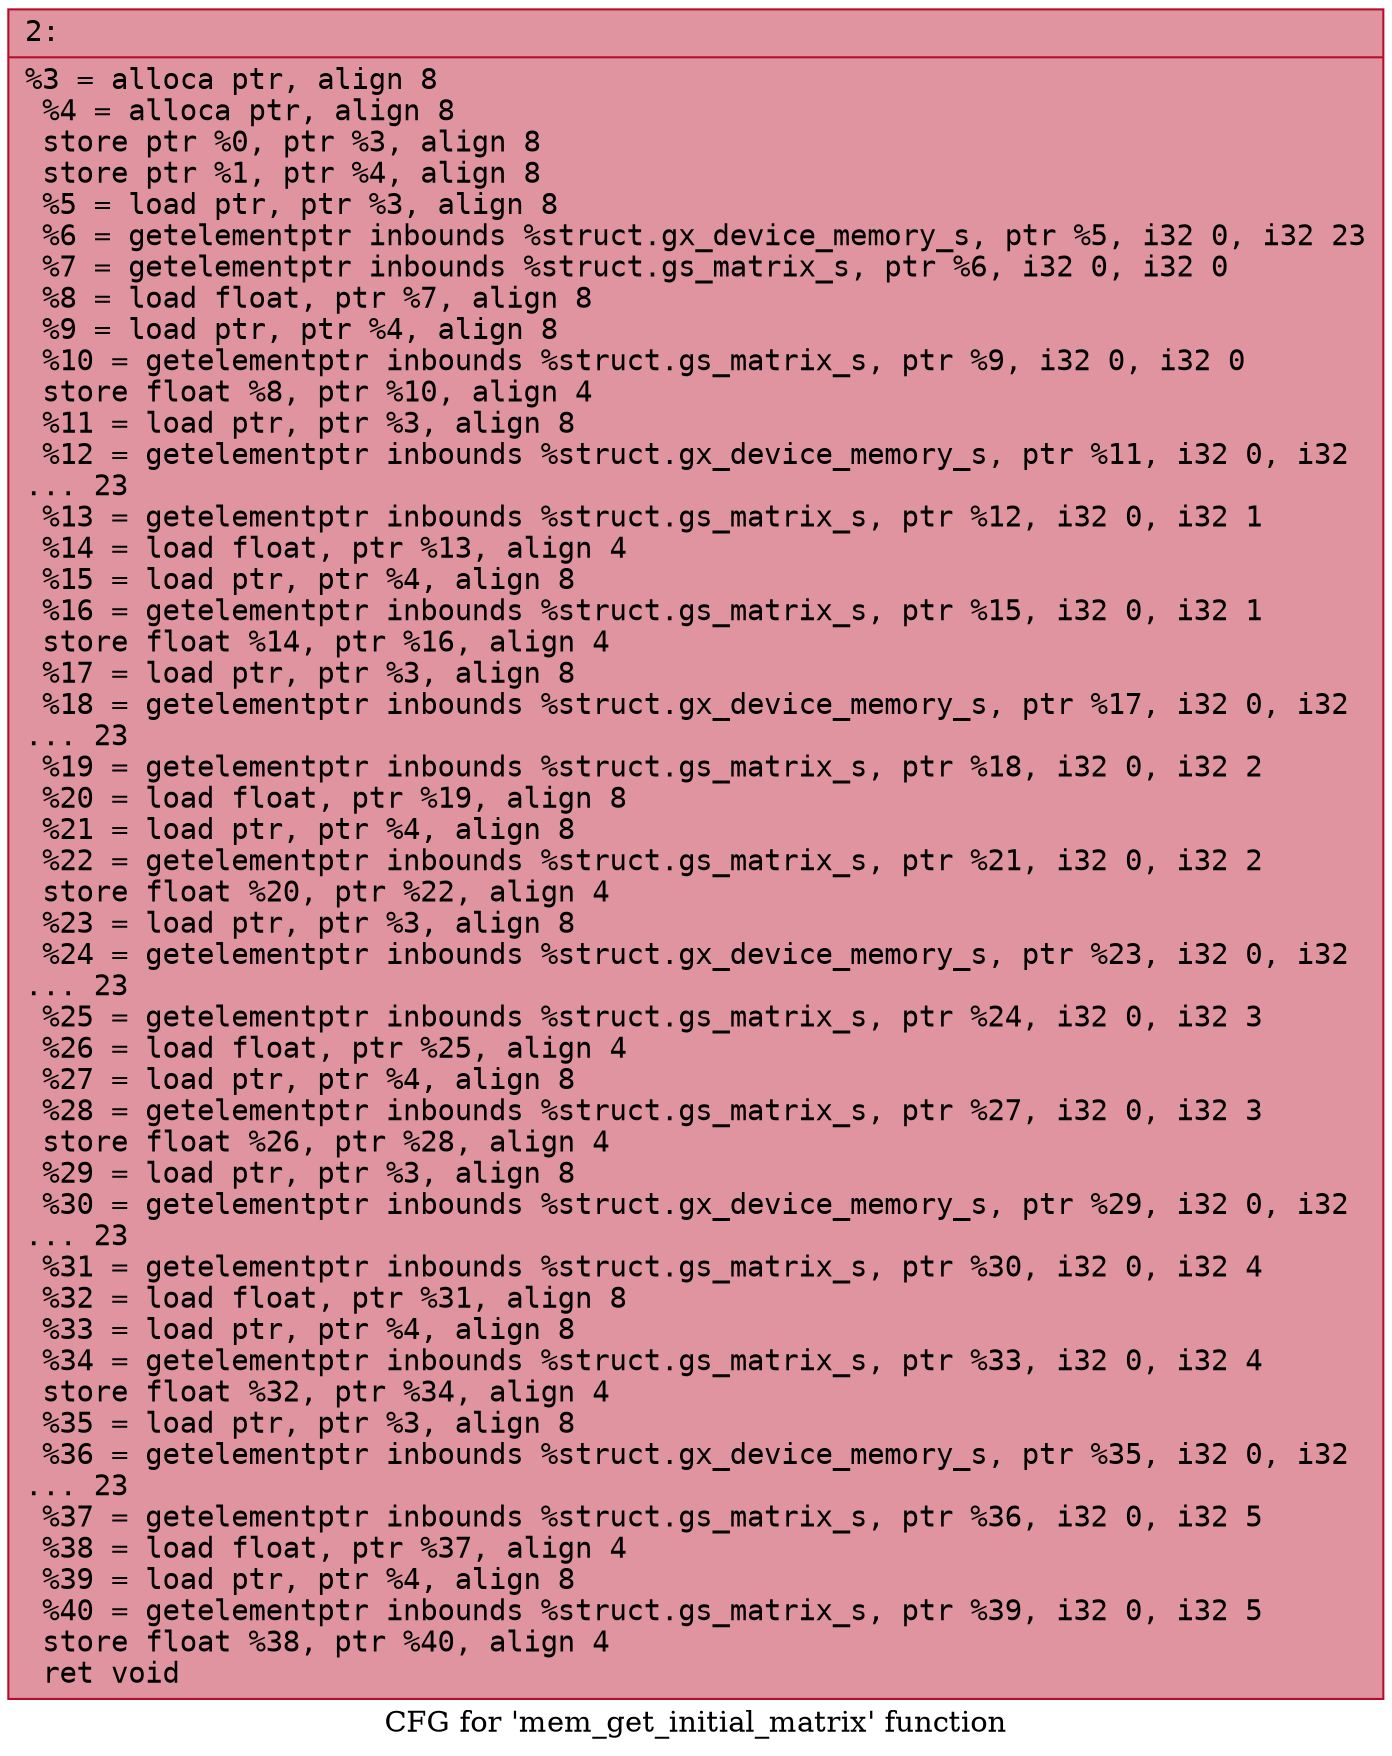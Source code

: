 digraph "CFG for 'mem_get_initial_matrix' function" {
	label="CFG for 'mem_get_initial_matrix' function";

	Node0x6000008b7a70 [shape=record,color="#b70d28ff", style=filled, fillcolor="#b70d2870" fontname="Courier",label="{2:\l|  %3 = alloca ptr, align 8\l  %4 = alloca ptr, align 8\l  store ptr %0, ptr %3, align 8\l  store ptr %1, ptr %4, align 8\l  %5 = load ptr, ptr %3, align 8\l  %6 = getelementptr inbounds %struct.gx_device_memory_s, ptr %5, i32 0, i32 23\l  %7 = getelementptr inbounds %struct.gs_matrix_s, ptr %6, i32 0, i32 0\l  %8 = load float, ptr %7, align 8\l  %9 = load ptr, ptr %4, align 8\l  %10 = getelementptr inbounds %struct.gs_matrix_s, ptr %9, i32 0, i32 0\l  store float %8, ptr %10, align 4\l  %11 = load ptr, ptr %3, align 8\l  %12 = getelementptr inbounds %struct.gx_device_memory_s, ptr %11, i32 0, i32\l... 23\l  %13 = getelementptr inbounds %struct.gs_matrix_s, ptr %12, i32 0, i32 1\l  %14 = load float, ptr %13, align 4\l  %15 = load ptr, ptr %4, align 8\l  %16 = getelementptr inbounds %struct.gs_matrix_s, ptr %15, i32 0, i32 1\l  store float %14, ptr %16, align 4\l  %17 = load ptr, ptr %3, align 8\l  %18 = getelementptr inbounds %struct.gx_device_memory_s, ptr %17, i32 0, i32\l... 23\l  %19 = getelementptr inbounds %struct.gs_matrix_s, ptr %18, i32 0, i32 2\l  %20 = load float, ptr %19, align 8\l  %21 = load ptr, ptr %4, align 8\l  %22 = getelementptr inbounds %struct.gs_matrix_s, ptr %21, i32 0, i32 2\l  store float %20, ptr %22, align 4\l  %23 = load ptr, ptr %3, align 8\l  %24 = getelementptr inbounds %struct.gx_device_memory_s, ptr %23, i32 0, i32\l... 23\l  %25 = getelementptr inbounds %struct.gs_matrix_s, ptr %24, i32 0, i32 3\l  %26 = load float, ptr %25, align 4\l  %27 = load ptr, ptr %4, align 8\l  %28 = getelementptr inbounds %struct.gs_matrix_s, ptr %27, i32 0, i32 3\l  store float %26, ptr %28, align 4\l  %29 = load ptr, ptr %3, align 8\l  %30 = getelementptr inbounds %struct.gx_device_memory_s, ptr %29, i32 0, i32\l... 23\l  %31 = getelementptr inbounds %struct.gs_matrix_s, ptr %30, i32 0, i32 4\l  %32 = load float, ptr %31, align 8\l  %33 = load ptr, ptr %4, align 8\l  %34 = getelementptr inbounds %struct.gs_matrix_s, ptr %33, i32 0, i32 4\l  store float %32, ptr %34, align 4\l  %35 = load ptr, ptr %3, align 8\l  %36 = getelementptr inbounds %struct.gx_device_memory_s, ptr %35, i32 0, i32\l... 23\l  %37 = getelementptr inbounds %struct.gs_matrix_s, ptr %36, i32 0, i32 5\l  %38 = load float, ptr %37, align 4\l  %39 = load ptr, ptr %4, align 8\l  %40 = getelementptr inbounds %struct.gs_matrix_s, ptr %39, i32 0, i32 5\l  store float %38, ptr %40, align 4\l  ret void\l}"];
}
